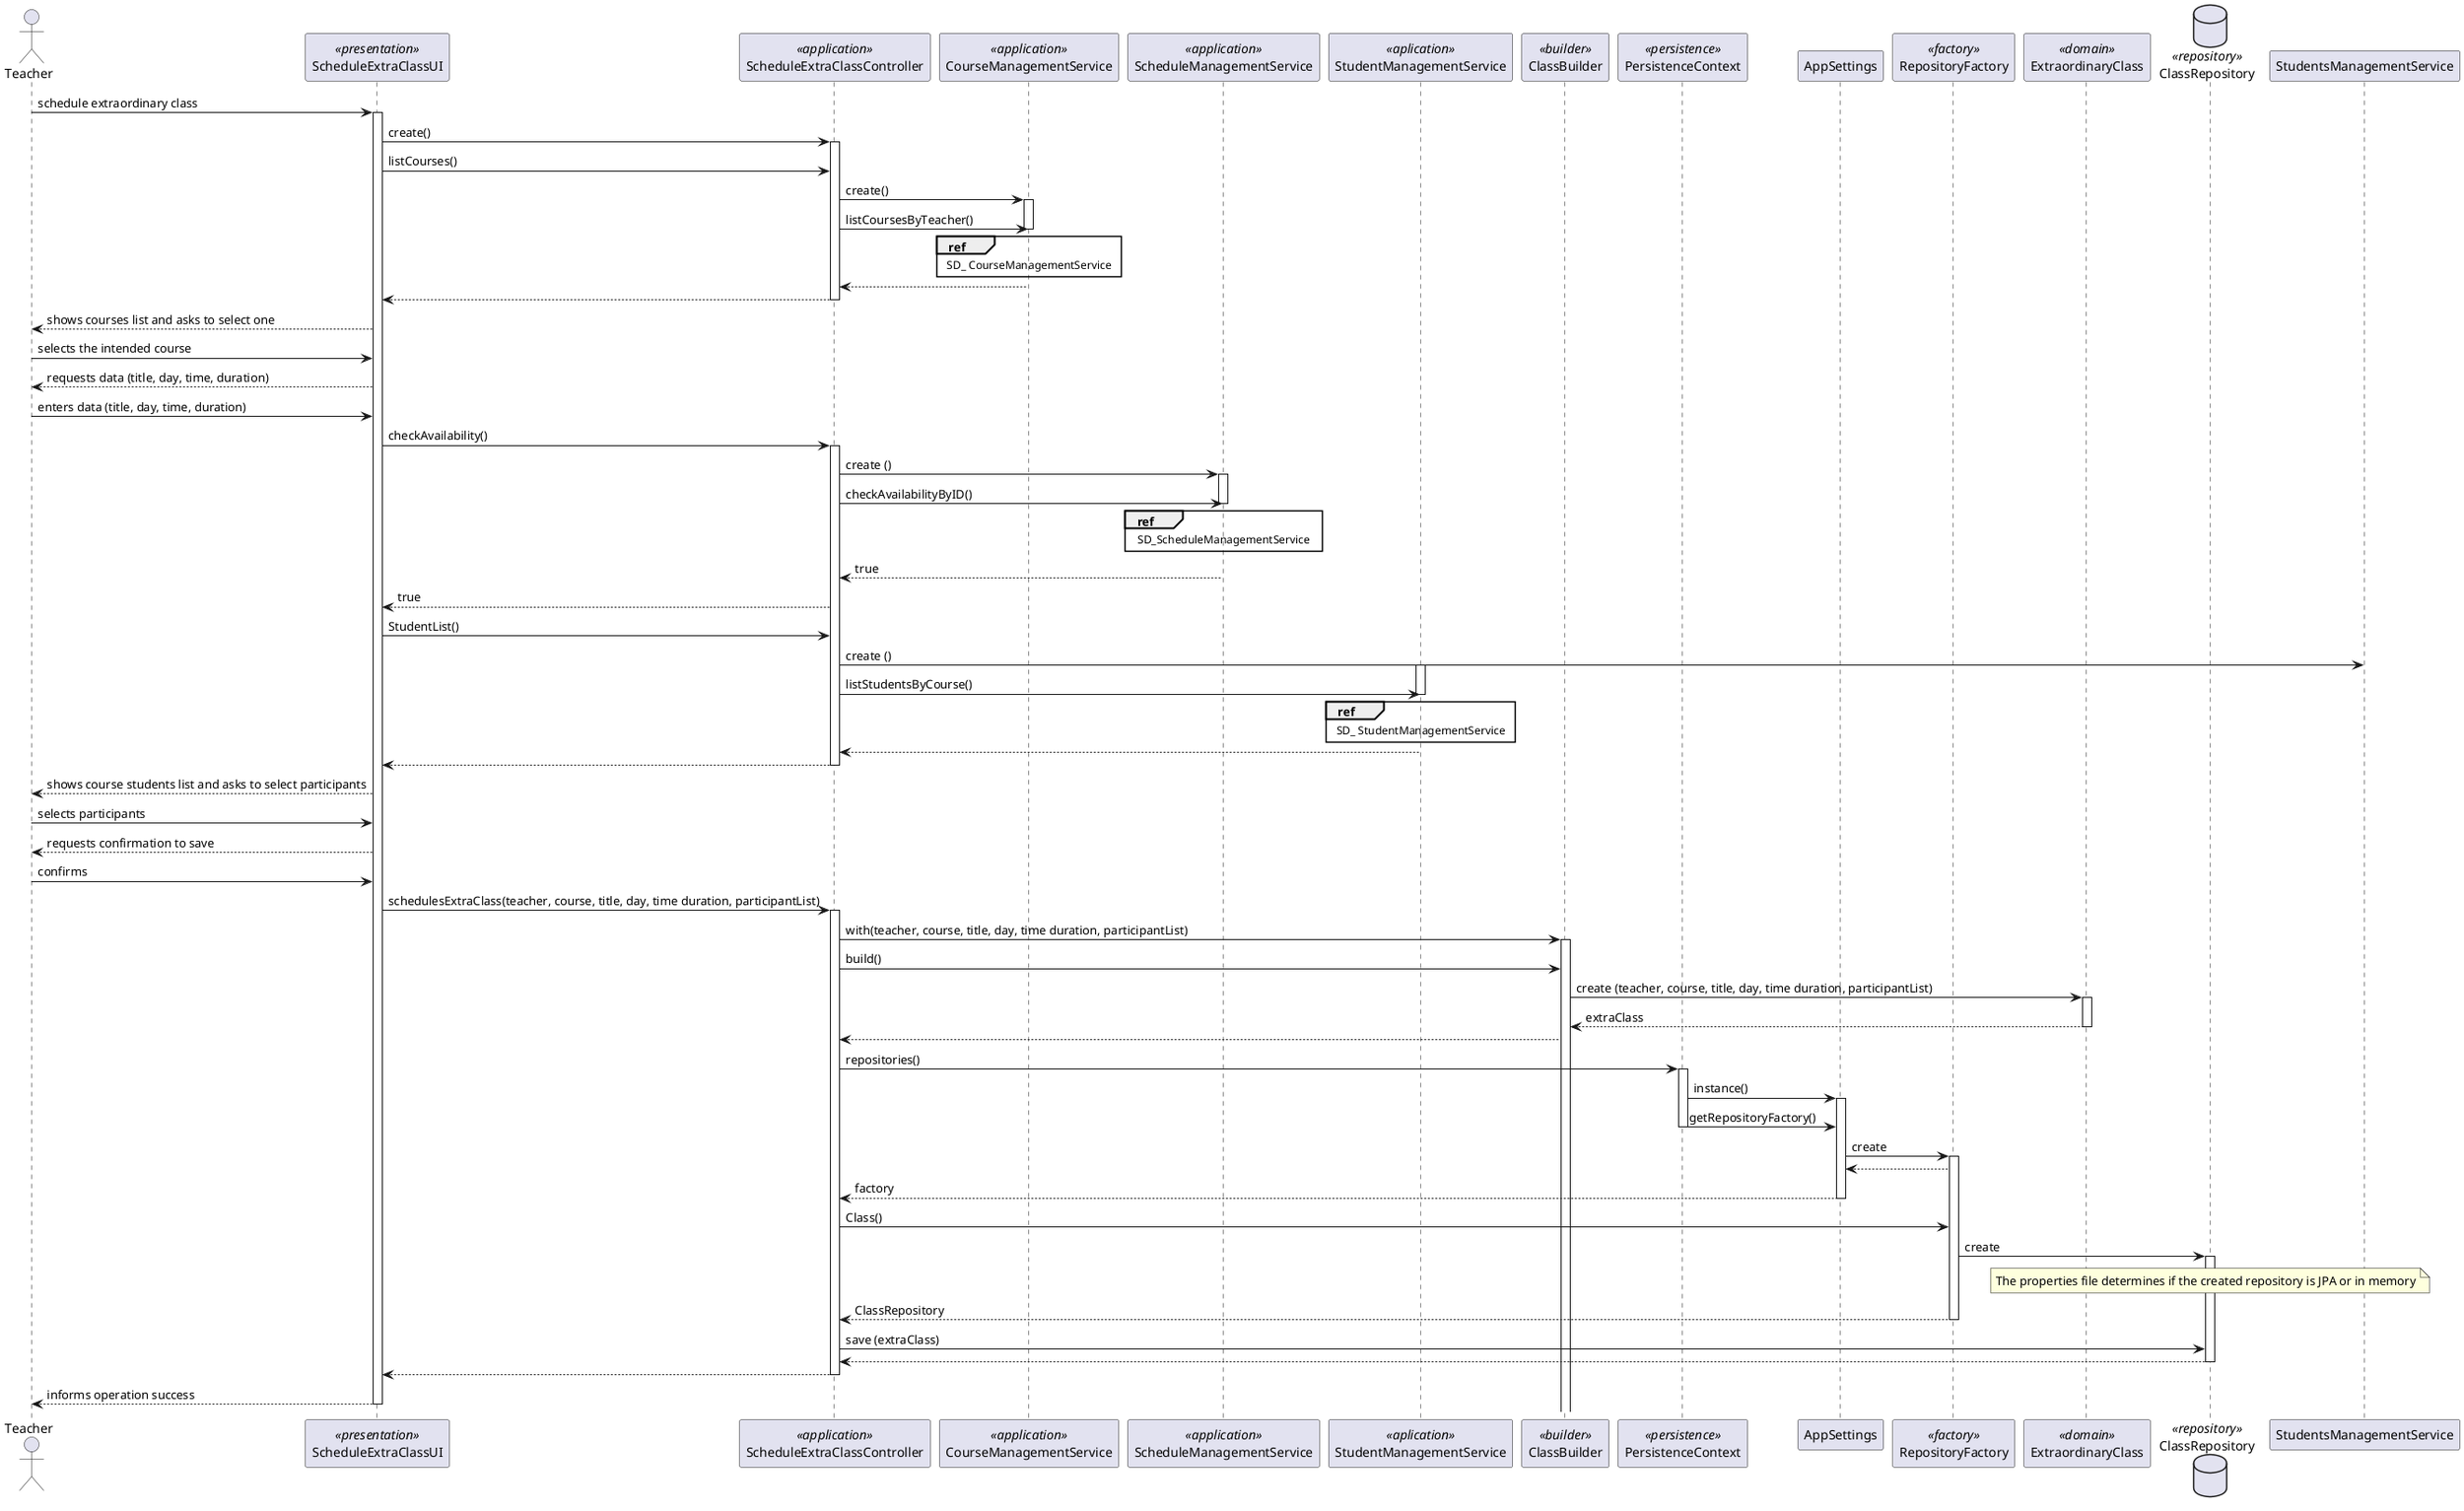 @startuml
'http://plantuml.com/skinparam.html
skinparam handwritten false
skinparam packageStyle rect
skinparam defaultFontName FG Virgil
skinparam shadowing false


actor Teacher as Actor
participant ScheduleExtraClassUI as UI <<presentation>>
participant ScheduleExtraClassController as Controller <<application>>
participant CourseManagementService as  CourseManagementService <<application>>
participant ScheduleManagementService as  ScheduleManagementService <<application>>
participant StudentManagementService as StudentManagementService <<aplication>>
participant ClassBuilder as Builder <<builder>>
participant ExtraordinaryClass as ExtraClass <<domain>>
participant PersistenceContext as Persistence <<persistence>>
participant AppSettings as set
participant RepositoryFactory as Factory <<factory>>
participant ExtraordinaryClass as ExtraClass <<domain>>
database ClassRepository as Repository <<repository>>


Actor -> UI: schedule extraordinary class
activate UI
  UI -> Controller  : create()
  activate Controller
  UI -> Controller : listCourses()
  Controller -> CourseManagementService : create()
  activate  CourseManagementService
  Controller -> CourseManagementService : listCoursesByTeacher()
  deactivate  CourseManagementService
  ref over  CourseManagementService: SD_ CourseManagementService
  CourseManagementService --> Controller
  Controller --> UI
  deactivate Controller
  UI-->Actor: shows courses list and asks to select one

  Actor -> UI : selects the intended course

  UI --> Actor : requests data (title, day, time, duration)

  Actor -> UI : enters data (title, day, time, duration)

  UI -> Controller: checkAvailability()
   activate Controller
  Controller -> ScheduleManagementService : create ()
  activate ScheduleManagementService
  Controller-> ScheduleManagementService: checkAvailabilityByID()
  deactivate ScheduleManagementService
  ref over ScheduleManagementService: SD_ScheduleManagementService
 ScheduleManagementService --> Controller: true
  Controller --> UI : true

  UI -> Controller : StudentList()

  Controller ->  StudentsManagementService: create ()

  activate  StudentManagementService

  Controller ->  StudentManagementService : listStudentsByCourse()

  deactivate  StudentManagementService

  ref over  StudentManagementService : SD_ StudentManagementService

   StudentManagementService --> Controller
  Controller --> UI

  deactivate Controller

  UI --> Actor : shows course students list and asks to select participants

  Actor -> UI : selects participants

  UI --> Actor: requests confirmation to save
  Actor -> UI : confirms
   UI -> Controller : schedulesExtraClass(teacher, course, title, day, time duration, participantList)
   activate Controller
   Controller -> Builder:with(teacher, course, title, day, time duration, participantList)
           activate Builder
           Controller-> Builder:build()

               Builder -> ExtraClass: create (teacher, course, title, day, time duration, participantList)
               activate ExtraClass
               ExtraClass-->Builder: extraClass
               deactivate ExtraClass
               Builder --> Controller
    Controller -> Persistence : repositories()
   activate Persistence
   Persistence -> set: instance()
   activate set
   Persistence -> set: getRepositoryFactory()
   deactivate Persistence
   set -> Factory : create
   activate Factory
   Factory --> set:
   set -->Controller: factory
   deactivate set
  Controller -> Factory : Class()

   Factory -> Repository : create
   activate Repository
   note over Repository: The properties file determines if the created repository is JPA or in memory
   Factory --> Controller : ClassRepository
   deactivate Factory
  Controller -> Repository : save (extraClass)
  Repository --> Controller

  deactivate Repository
  Controller --> UI
  deactivate Controller
  UI --> Actor : informs operation success
    deactivate UI
@enduml
